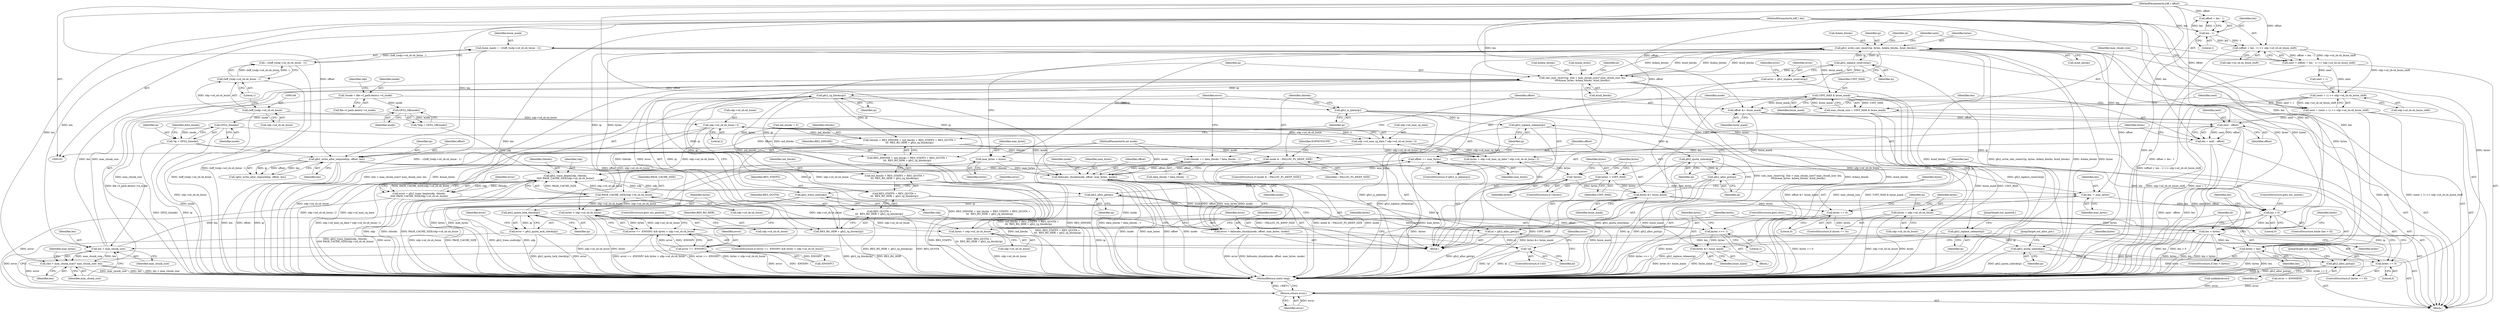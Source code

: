 digraph "0_linux_64dd153c83743af81f20924c6343652d731eeecb_2@API" {
"1000293" [label="(Call,gfs2_write_calc_reserv(ip, bytes, &data_blocks, &ind_blocks))"];
"1000309" [label="(Call,gfs2_inplace_reserve(ip))"];
"1000293" [label="(Call,gfs2_write_calc_reserv(ip, bytes, &data_blocks, &ind_blocks))"];
"1000287" [label="(Call,gfs2_quota_lock_check(ip))"];
"1000274" [label="(Call,gfs2_alloc_get(ip))"];
"1000431" [label="(Call,gfs2_alloc_put(ip))"];
"1000429" [label="(Call,gfs2_quota_unlock(ip))"];
"1000427" [label="(Call,gfs2_inplace_release(ip))"];
"1000386" [label="(Call,gfs2_is_jdata(ip))"];
"1000383" [label="(Call,gfs2_rg_blocks(ip))"];
"1000350" [label="(Call,calc_max_reserv(ip, (len > max_chunk_size)? max_chunk_size: len,\n\t\t\t\t&max_bytes, &data_blocks, &ind_blocks))"];
"1000353" [label="(Call,len > max_chunk_size)"];
"1000266" [label="(Call,len < bytes)"];
"1000261" [label="(Call,len > 0)"];
"1000421" [label="(Call,len -= max_bytes)"];
"1000411" [label="(Call,fallocate_chunk(inode, offset, max_bytes, mode))"];
"1000125" [label="(Call,GFS2_I(inode))"];
"1000120" [label="(Call,GFS2_SB(inode))"];
"1000108" [label="(Call,*inode = file->f_path.dentry->d_inode)"];
"1000424" [label="(Call,offset += max_bytes)"];
"1000104" [label="(MethodParameterIn,loff_t offset)"];
"1000255" [label="(Call,gfs2_write_alloc_required(ip, offset, len))"];
"1000123" [label="(Call,*ip = GFS2_I(inode))"];
"1000196" [label="(Call,next - offset)"];
"1000173" [label="(Call,next = (next + 1) << sdp->sd_sb.sb_bsize_shift)"];
"1000175" [label="(Call,(next + 1) << sdp->sd_sb.sb_bsize_shift)"];
"1000154" [label="(Call,next = (offset + len - 1) >> sdp->sd_sb.sb_bsize_shift)"];
"1000156" [label="(Call,(offset + len - 1) >> sdp->sd_sb.sb_bsize_shift)"];
"1000159" [label="(Call,len - 1)"];
"1000105" [label="(MethodParameterIn,loff_t len)"];
"1000191" [label="(Call,offset &= bsize_mask)"];
"1000170" [label="(Call,UINT_MAX & bsize_mask)"];
"1000141" [label="(Call,bsize_mask = ~((loff_t)sdp->sd_sb.sb_bsize - 1))"];
"1000143" [label="(Call,~((loff_t)sdp->sd_sb.sb_bsize - 1))"];
"1000144" [label="(Call,(loff_t)sdp->sd_sb.sb_bsize - 1)"];
"1000145" [label="(Call,(loff_t)sdp->sd_sb.sb_bsize)"];
"1000194" [label="(Call,len = next - offset)"];
"1000347" [label="(Call,max_bytes = bytes)"];
"1000185" [label="(Call,mode & ~FALLOC_FL_KEEP_SIZE)"];
"1000103" [label="(MethodParameterIn,int mode)"];
"1000222" [label="(Call,bytes == 0)"];
"1000218" [label="(Call,bytes &= bsize_mask)"];
"1000215" [label="(Call,bytes = UINT_MAX)"];
"1000213" [label="(Call,!bytes)"];
"1000199" [label="(Call,bytes = sdp->sd_max_rg_data * sdp->sd_sb.sb_bsize / 2)"];
"1000201" [label="(Call,sdp->sd_max_rg_data * sdp->sd_sb.sb_bsize / 2)"];
"1000205" [label="(Call,sdp->sd_sb.sb_bsize / 2)"];
"1000225" [label="(Call,bytes = sdp->sd_sb.sb_bsize)"];
"1000168" [label="(Call,max_chunk_size = UINT_MAX & bsize_mask)"];
"1000338" [label="(Call,bytes = sdp->sd_sb.sb_bsize)"];
"1000399" [label="(Call,PAGE_CACHE_SIZE/sdp->sd_sb.sb_bsize)"];
"1000320" [label="(Call,bytes > sdp->sd_sb.sb_bsize)"];
"1000335" [label="(Call,bytes == 0)"];
"1000331" [label="(Call,bytes &= bsize_mask)"];
"1000328" [label="(Call,bytes >>= 1)"];
"1000269" [label="(Call,bytes = len)"];
"1000307" [label="(Call,error = gfs2_inplace_reserve(ip))"];
"1000316" [label="(Call,error == -ENOSPC)"];
"1000315" [label="(Call,error == -ENOSPC && bytes > sdp->sd_sb.sb_bsize)"];
"1000455" [label="(Return,return error;)"];
"1000371" [label="(Call,rblocks = RES_DINODE + ind_blocks + RES_STATFS + RES_QUOTA +\n\t\t\t  RES_RG_HDR + gfs2_rg_blocks(ip))"];
"1000388" [label="(Call,rblocks += data_blocks ? data_blocks : 1)"];
"1000396" [label="(Call,gfs2_trans_begin(sdp, rblocks,\n\t\t\t\t\t PAGE_CACHE_SIZE/sdp->sd_sb.sb_bsize))"];
"1000394" [label="(Call,error = gfs2_trans_begin(sdp, rblocks,\n\t\t\t\t\t PAGE_CACHE_SIZE/sdp->sd_sb.sb_bsize))"];
"1000416" [label="(Call,gfs2_trans_end(sdp))"];
"1000373" [label="(Call,RES_DINODE + ind_blocks + RES_STATFS + RES_QUOTA +\n\t\t\t  RES_RG_HDR + gfs2_rg_blocks(ip))"];
"1000375" [label="(Call,ind_blocks + RES_STATFS + RES_QUOTA +\n\t\t\t  RES_RG_HDR + gfs2_rg_blocks(ip))"];
"1000377" [label="(Call,RES_STATFS + RES_QUOTA +\n\t\t\t  RES_RG_HDR + gfs2_rg_blocks(ip))"];
"1000379" [label="(Call,RES_QUOTA +\n\t\t\t  RES_RG_HDR + gfs2_rg_blocks(ip))"];
"1000381" [label="(Call,RES_RG_HDR + gfs2_rg_blocks(ip))"];
"1000272" [label="(Call,al = gfs2_alloc_get(ip))"];
"1000277" [label="(Call,!al)"];
"1000285" [label="(Call,error = gfs2_quota_lock_check(ip))"];
"1000441" [label="(Call,gfs2_alloc_put(ip))"];
"1000435" [label="(Call,gfs2_inplace_release(ip))"];
"1000438" [label="(Call,gfs2_quota_unlock(ip))"];
"1000409" [label="(Call,error = fallocate_chunk(inode, offset, max_bytes, mode))"];
"1000352" [label="(Call,(len > max_chunk_size)? max_chunk_size: len)"];
"1000175" [label="(Call,(next + 1) << sdp->sd_sb.sb_bsize_shift)"];
"1000429" [label="(Call,gfs2_quota_unlock(ip))"];
"1000440" [label="(JumpTarget,out_alloc_put:)"];
"1000412" [label="(Identifier,inode)"];
"1000347" [label="(Call,max_bytes = bytes)"];
"1000390" [label="(Call,data_blocks ? data_blocks : 1)"];
"1000437" [label="(JumpTarget,out_qunlock:)"];
"1000349" [label="(Identifier,bytes)"];
"1000194" [label="(Call,len = next - offset)"];
"1000124" [label="(Identifier,ip)"];
"1000414" [label="(Identifier,max_bytes)"];
"1000413" [label="(Identifier,offset)"];
"1000145" [label="(Call,(loff_t)sdp->sd_sb.sb_bsize)"];
"1000419" [label="(Identifier,error)"];
"1000338" [label="(Call,bytes = sdp->sd_sb.sb_bsize)"];
"1000206" [label="(Call,sdp->sd_sb.sb_bsize)"];
"1000290" [label="(Identifier,error)"];
"1000435" [label="(Call,gfs2_inplace_release(ip))"];
"1000264" [label="(Block,)"];
"1000410" [label="(Identifier,error)"];
"1000198" [label="(Identifier,offset)"];
"1000155" [label="(Identifier,next)"];
"1000332" [label="(Identifier,bytes)"];
"1000417" [label="(Identifier,sdp)"];
"1000159" [label="(Call,len - 1)"];
"1000295" [label="(Identifier,bytes)"];
"1000357" [label="(Identifier,len)"];
"1000388" [label="(Call,rblocks += data_blocks ? data_blocks : 1)"];
"1000223" [label="(Identifier,bytes)"];
"1000354" [label="(Identifier,len)"];
"1000215" [label="(Call,bytes = UINT_MAX)"];
"1000423" [label="(Identifier,max_bytes)"];
"1000442" [label="(Identifier,ip)"];
"1000310" [label="(Identifier,ip)"];
"1000250" [label="(Call,unlikely(error))"];
"1000169" [label="(Identifier,max_chunk_size)"];
"1000433" [label="(ControlStructure,goto out_unlock;)"];
"1000271" [label="(Identifier,len)"];
"1000351" [label="(Identifier,ip)"];
"1000309" [label="(Call,gfs2_inplace_reserve(ip))"];
"1000105" [label="(MethodParameterIn,loff_t len)"];
"1000336" [label="(Identifier,bytes)"];
"1000286" [label="(Identifier,error)"];
"1000335" [label="(Call,bytes == 0)"];
"1000221" [label="(ControlStructure,if (bytes == 0))"];
"1000296" [label="(Call,&data_blocks)"];
"1000222" [label="(Call,bytes == 0)"];
"1000345" [label="(ControlStructure,goto retry;)"];
"1000176" [label="(Call,next + 1)"];
"1000268" [label="(Identifier,bytes)"];
"1000383" [label="(Call,gfs2_rg_blocks(ip))"];
"1000407" [label="(Identifier,error)"];
"1000353" [label="(Call,len > max_chunk_size)"];
"1000400" [label="(Identifier,PAGE_CACHE_SIZE)"];
"1000109" [label="(Identifier,inode)"];
"1000217" [label="(Identifier,UINT_MAX)"];
"1000339" [label="(Identifier,bytes)"];
"1000329" [label="(Identifier,bytes)"];
"1000430" [label="(Identifier,ip)"];
"1000118" [label="(Call,*sdp = GFS2_SB(inode))"];
"1000314" [label="(ControlStructure,if (error == -ENOSPC && bytes > sdp->sd_sb.sb_bsize))"];
"1000184" [label="(ControlStructure,if (mode & ~FALLOC_FL_KEEP_SIZE))"];
"1000205" [label="(Call,sdp->sd_sb.sb_bsize / 2)"];
"1000330" [label="(Literal,1)"];
"1000425" [label="(Identifier,offset)"];
"1000211" [label="(Literal,2)"];
"1000187" [label="(Identifier,~FALLOC_FL_KEEP_SIZE)"];
"1000378" [label="(Identifier,RES_STATFS)"];
"1000143" [label="(Call,~((loff_t)sdp->sd_sb.sb_bsize - 1))"];
"1000142" [label="(Identifier,bsize_mask)"];
"1000278" [label="(Identifier,al)"];
"1000126" [label="(Identifier,inode)"];
"1000120" [label="(Call,GFS2_SB(inode))"];
"1000397" [label="(Identifier,sdp)"];
"1000355" [label="(Identifier,max_chunk_size)"];
"1000213" [label="(Call,!bytes)"];
"1000427" [label="(Call,gfs2_inplace_release(ip))"];
"1000399" [label="(Call,PAGE_CACHE_SIZE/sdp->sd_sb.sb_bsize)"];
"1000192" [label="(Identifier,offset)"];
"1000214" [label="(Identifier,bytes)"];
"1000328" [label="(Call,bytes >>= 1)"];
"1000382" [label="(Identifier,RES_RG_HDR)"];
"1000307" [label="(Call,error = gfs2_inplace_reserve(ip))"];
"1000389" [label="(Identifier,rblocks)"];
"1000298" [label="(Call,&ind_blocks)"];
"1000119" [label="(Identifier,sdp)"];
"1000254" [label="(Call,!gfs2_write_alloc_required(ip, offset, len))"];
"1000103" [label="(MethodParameterIn,int mode)"];
"1000255" [label="(Call,gfs2_write_alloc_required(ip, offset, len))"];
"1000294" [label="(Identifier,ip)"];
"1000409" [label="(Call,error = fallocate_chunk(inode, offset, max_bytes, mode))"];
"1000334" [label="(ControlStructure,if (bytes == 0))"];
"1000195" [label="(Identifier,len)"];
"1000348" [label="(Identifier,max_bytes)"];
"1000317" [label="(Identifier,error)"];
"1000262" [label="(Identifier,len)"];
"1000327" [label="(Block,)"];
"1000267" [label="(Identifier,len)"];
"1000438" [label="(Call,gfs2_quota_unlock(ip))"];
"1000110" [label="(Call,file->f_path.dentry->d_inode)"];
"1000360" [label="(Call,&data_blocks)"];
"1000362" [label="(Call,&ind_blocks)"];
"1000123" [label="(Call,*ip = GFS2_I(inode))"];
"1000377" [label="(Call,RES_STATFS + RES_QUOTA +\n\t\t\t  RES_RG_HDR + gfs2_rg_blocks(ip))"];
"1000398" [label="(Identifier,rblocks)"];
"1000270" [label="(Identifier,bytes)"];
"1000160" [label="(Identifier,len)"];
"1000272" [label="(Call,al = gfs2_alloc_get(ip))"];
"1000132" [label="(Call,ind_blocks = 0)"];
"1000174" [label="(Identifier,next)"];
"1000385" [label="(ControlStructure,if (gfs2_is_jdata(ip)))"];
"1000375" [label="(Call,ind_blocks + RES_STATFS + RES_QUOTA +\n\t\t\t  RES_RG_HDR + gfs2_rg_blocks(ip))"];
"1000376" [label="(Identifier,ind_blocks)"];
"1000280" [label="(Call,error = -ENOMEM)"];
"1000171" [label="(Identifier,UINT_MAX)"];
"1000411" [label="(Call,fallocate_chunk(inode, offset, max_bytes, mode))"];
"1000394" [label="(Call,error = gfs2_trans_begin(sdp, rblocks,\n\t\t\t\t\t PAGE_CACHE_SIZE/sdp->sd_sb.sb_bsize))"];
"1000219" [label="(Identifier,bytes)"];
"1000261" [label="(Call,len > 0)"];
"1000293" [label="(Call,gfs2_write_calc_reserv(ip, bytes, &data_blocks, &ind_blocks))"];
"1000333" [label="(Identifier,bsize_mask)"];
"1000401" [label="(Call,sdp->sd_sb.sb_bsize)"];
"1000162" [label="(Call,sdp->sd_sb.sb_bsize_shift)"];
"1000260" [label="(ControlStructure,while (len > 0))"];
"1000387" [label="(Identifier,ip)"];
"1000152" [label="(Literal,1)"];
"1000201" [label="(Call,sdp->sd_max_rg_data * sdp->sd_sb.sb_bsize / 2)"];
"1000384" [label="(Identifier,ip)"];
"1000256" [label="(Identifier,ip)"];
"1000141" [label="(Call,bsize_mask = ~((loff_t)sdp->sd_sb.sb_bsize - 1))"];
"1000200" [label="(Identifier,bytes)"];
"1000337" [label="(Literal,0)"];
"1000318" [label="(Call,-ENOSPC)"];
"1000218" [label="(Call,bytes &= bsize_mask)"];
"1000415" [label="(Identifier,mode)"];
"1000443" [label="(JumpTarget,out_unlock:)"];
"1000321" [label="(Identifier,bytes)"];
"1000220" [label="(Identifier,bsize_mask)"];
"1000104" [label="(MethodParameterIn,loff_t offset)"];
"1000322" [label="(Call,sdp->sd_sb.sb_bsize)"];
"1000312" [label="(Identifier,error)"];
"1000173" [label="(Call,next = (next + 1) << sdp->sd_sb.sb_bsize_shift)"];
"1000234" [label="(Identifier,ip)"];
"1000315" [label="(Call,error == -ENOSPC && bytes > sdp->sd_sb.sb_bsize)"];
"1000416" [label="(Call,gfs2_trans_end(sdp))"];
"1000191" [label="(Call,offset &= bsize_mask)"];
"1000224" [label="(Literal,0)"];
"1000168" [label="(Call,max_chunk_size = UINT_MAX & bsize_mask)"];
"1000144" [label="(Call,(loff_t)sdp->sd_sb.sb_bsize - 1)"];
"1000441" [label="(Call,gfs2_alloc_put(ip))"];
"1000426" [label="(Identifier,max_bytes)"];
"1000372" [label="(Identifier,rblocks)"];
"1000193" [label="(Identifier,bsize_mask)"];
"1000287" [label="(Call,gfs2_quota_lock_check(ip))"];
"1000436" [label="(Identifier,ip)"];
"1000185" [label="(Call,mode & ~FALLOC_FL_KEEP_SIZE)"];
"1000216" [label="(Identifier,bytes)"];
"1000179" [label="(Call,sdp->sd_sb.sb_bsize_shift)"];
"1000308" [label="(Identifier,error)"];
"1000263" [label="(Literal,0)"];
"1000380" [label="(Identifier,RES_QUOTA)"];
"1000269" [label="(Call,bytes = len)"];
"1000381" [label="(Call,RES_RG_HDR + gfs2_rg_blocks(ip))"];
"1000358" [label="(Call,&max_bytes)"];
"1000386" [label="(Call,gfs2_is_jdata(ip))"];
"1000197" [label="(Identifier,next)"];
"1000356" [label="(Identifier,max_chunk_size)"];
"1000432" [label="(Identifier,ip)"];
"1000190" [label="(Identifier,EOPNOTSUPP)"];
"1000302" [label="(Identifier,al)"];
"1000374" [label="(Identifier,RES_DINODE)"];
"1000276" [label="(ControlStructure,if (!al))"];
"1000226" [label="(Identifier,bytes)"];
"1000161" [label="(Literal,1)"];
"1000121" [label="(Identifier,inode)"];
"1000373" [label="(Call,RES_DINODE + ind_blocks + RES_STATFS + RES_QUOTA +\n\t\t\t  RES_RG_HDR + gfs2_rg_blocks(ip))"];
"1000281" [label="(Identifier,error)"];
"1000396" [label="(Call,gfs2_trans_begin(sdp, rblocks,\n\t\t\t\t\t PAGE_CACHE_SIZE/sdp->sd_sb.sb_bsize))"];
"1000129" [label="(Identifier,data_blocks)"];
"1000274" [label="(Call,gfs2_alloc_get(ip))"];
"1000170" [label="(Call,UINT_MAX & bsize_mask)"];
"1000428" [label="(Identifier,ip)"];
"1000154" [label="(Call,next = (offset + len - 1) >> sdp->sd_sb.sb_bsize_shift)"];
"1000277" [label="(Call,!al)"];
"1000456" [label="(Identifier,error)"];
"1000316" [label="(Call,error == -ENOSPC)"];
"1000455" [label="(Return,return error;)"];
"1000431" [label="(Call,gfs2_alloc_put(ip))"];
"1000331" [label="(Call,bytes &= bsize_mask)"];
"1000125" [label="(Call,GFS2_I(inode))"];
"1000258" [label="(Identifier,len)"];
"1000439" [label="(Identifier,ip)"];
"1000421" [label="(Call,len -= max_bytes)"];
"1000273" [label="(Identifier,al)"];
"1000371" [label="(Call,rblocks = RES_DINODE + ind_blocks + RES_STATFS + RES_QUOTA +\n\t\t\t  RES_RG_HDR + gfs2_rg_blocks(ip))"];
"1000186" [label="(Identifier,mode)"];
"1000147" [label="(Call,sdp->sd_sb.sb_bsize)"];
"1000172" [label="(Identifier,bsize_mask)"];
"1000202" [label="(Call,sdp->sd_max_rg_data)"];
"1000350" [label="(Call,calc_max_reserv(ip, (len > max_chunk_size)? max_chunk_size: len,\n\t\t\t\t&max_bytes, &data_blocks, &ind_blocks))"];
"1000106" [label="(Block,)"];
"1000457" [label="(MethodReturn,static long)"];
"1000266" [label="(Call,len < bytes)"];
"1000340" [label="(Call,sdp->sd_sb.sb_bsize)"];
"1000212" [label="(ControlStructure,if (!bytes))"];
"1000424" [label="(Call,offset += max_bytes)"];
"1000199" [label="(Call,bytes = sdp->sd_max_rg_data * sdp->sd_sb.sb_bsize / 2)"];
"1000359" [label="(Identifier,max_bytes)"];
"1000108" [label="(Call,*inode = file->f_path.dentry->d_inode)"];
"1000395" [label="(Identifier,error)"];
"1000257" [label="(Identifier,offset)"];
"1000227" [label="(Call,sdp->sd_sb.sb_bsize)"];
"1000379" [label="(Call,RES_QUOTA +\n\t\t\t  RES_RG_HDR + gfs2_rg_blocks(ip))"];
"1000422" [label="(Identifier,len)"];
"1000352" [label="(Call,(len > max_chunk_size)? max_chunk_size: len)"];
"1000346" [label="(ControlStructure,goto out_qunlock;)"];
"1000275" [label="(Identifier,ip)"];
"1000157" [label="(Call,offset + len - 1)"];
"1000285" [label="(Call,error = gfs2_quota_lock_check(ip))"];
"1000366" [label="(Identifier,al)"];
"1000265" [label="(ControlStructure,if (len < bytes))"];
"1000225" [label="(Call,bytes = sdp->sd_sb.sb_bsize)"];
"1000320" [label="(Call,bytes > sdp->sd_sb.sb_bsize)"];
"1000156" [label="(Call,(offset + len - 1) >> sdp->sd_sb.sb_bsize_shift)"];
"1000196" [label="(Call,next - offset)"];
"1000288" [label="(Identifier,ip)"];
"1000293" -> "1000264"  [label="AST: "];
"1000293" -> "1000298"  [label="CFG: "];
"1000294" -> "1000293"  [label="AST: "];
"1000295" -> "1000293"  [label="AST: "];
"1000296" -> "1000293"  [label="AST: "];
"1000298" -> "1000293"  [label="AST: "];
"1000302" -> "1000293"  [label="CFG: "];
"1000293" -> "1000457"  [label="DDG: &ind_blocks"];
"1000293" -> "1000457"  [label="DDG: gfs2_write_calc_reserv(ip, bytes, &data_blocks, &ind_blocks)"];
"1000293" -> "1000457"  [label="DDG: &data_blocks"];
"1000293" -> "1000457"  [label="DDG: bytes"];
"1000293" -> "1000266"  [label="DDG: bytes"];
"1000309" -> "1000293"  [label="DDG: ip"];
"1000287" -> "1000293"  [label="DDG: ip"];
"1000338" -> "1000293"  [label="DDG: bytes"];
"1000335" -> "1000293"  [label="DDG: bytes"];
"1000266" -> "1000293"  [label="DDG: bytes"];
"1000269" -> "1000293"  [label="DDG: bytes"];
"1000350" -> "1000293"  [label="DDG: &data_blocks"];
"1000350" -> "1000293"  [label="DDG: &ind_blocks"];
"1000293" -> "1000309"  [label="DDG: ip"];
"1000293" -> "1000320"  [label="DDG: bytes"];
"1000293" -> "1000328"  [label="DDG: bytes"];
"1000293" -> "1000347"  [label="DDG: bytes"];
"1000293" -> "1000350"  [label="DDG: &data_blocks"];
"1000293" -> "1000350"  [label="DDG: &ind_blocks"];
"1000309" -> "1000307"  [label="AST: "];
"1000309" -> "1000310"  [label="CFG: "];
"1000310" -> "1000309"  [label="AST: "];
"1000307" -> "1000309"  [label="CFG: "];
"1000309" -> "1000307"  [label="DDG: ip"];
"1000309" -> "1000350"  [label="DDG: ip"];
"1000309" -> "1000438"  [label="DDG: ip"];
"1000287" -> "1000285"  [label="AST: "];
"1000287" -> "1000288"  [label="CFG: "];
"1000288" -> "1000287"  [label="AST: "];
"1000285" -> "1000287"  [label="CFG: "];
"1000287" -> "1000285"  [label="DDG: ip"];
"1000274" -> "1000287"  [label="DDG: ip"];
"1000287" -> "1000441"  [label="DDG: ip"];
"1000274" -> "1000272"  [label="AST: "];
"1000274" -> "1000275"  [label="CFG: "];
"1000275" -> "1000274"  [label="AST: "];
"1000272" -> "1000274"  [label="CFG: "];
"1000274" -> "1000457"  [label="DDG: ip"];
"1000274" -> "1000272"  [label="DDG: ip"];
"1000431" -> "1000274"  [label="DDG: ip"];
"1000255" -> "1000274"  [label="DDG: ip"];
"1000431" -> "1000264"  [label="AST: "];
"1000431" -> "1000432"  [label="CFG: "];
"1000432" -> "1000431"  [label="AST: "];
"1000262" -> "1000431"  [label="CFG: "];
"1000431" -> "1000457"  [label="DDG: ip"];
"1000431" -> "1000457"  [label="DDG: gfs2_alloc_put(ip)"];
"1000429" -> "1000431"  [label="DDG: ip"];
"1000429" -> "1000264"  [label="AST: "];
"1000429" -> "1000430"  [label="CFG: "];
"1000430" -> "1000429"  [label="AST: "];
"1000432" -> "1000429"  [label="CFG: "];
"1000429" -> "1000457"  [label="DDG: gfs2_quota_unlock(ip)"];
"1000427" -> "1000429"  [label="DDG: ip"];
"1000427" -> "1000264"  [label="AST: "];
"1000427" -> "1000428"  [label="CFG: "];
"1000428" -> "1000427"  [label="AST: "];
"1000430" -> "1000427"  [label="CFG: "];
"1000427" -> "1000457"  [label="DDG: gfs2_inplace_release(ip)"];
"1000386" -> "1000427"  [label="DDG: ip"];
"1000386" -> "1000385"  [label="AST: "];
"1000386" -> "1000387"  [label="CFG: "];
"1000387" -> "1000386"  [label="AST: "];
"1000389" -> "1000386"  [label="CFG: "];
"1000395" -> "1000386"  [label="CFG: "];
"1000386" -> "1000457"  [label="DDG: gfs2_is_jdata(ip)"];
"1000383" -> "1000386"  [label="DDG: ip"];
"1000386" -> "1000435"  [label="DDG: ip"];
"1000383" -> "1000381"  [label="AST: "];
"1000383" -> "1000384"  [label="CFG: "];
"1000384" -> "1000383"  [label="AST: "];
"1000381" -> "1000383"  [label="CFG: "];
"1000383" -> "1000371"  [label="DDG: ip"];
"1000383" -> "1000373"  [label="DDG: ip"];
"1000383" -> "1000375"  [label="DDG: ip"];
"1000383" -> "1000377"  [label="DDG: ip"];
"1000383" -> "1000379"  [label="DDG: ip"];
"1000383" -> "1000381"  [label="DDG: ip"];
"1000350" -> "1000383"  [label="DDG: ip"];
"1000350" -> "1000264"  [label="AST: "];
"1000350" -> "1000362"  [label="CFG: "];
"1000351" -> "1000350"  [label="AST: "];
"1000352" -> "1000350"  [label="AST: "];
"1000358" -> "1000350"  [label="AST: "];
"1000360" -> "1000350"  [label="AST: "];
"1000362" -> "1000350"  [label="AST: "];
"1000366" -> "1000350"  [label="CFG: "];
"1000350" -> "1000457"  [label="DDG: &max_bytes"];
"1000350" -> "1000457"  [label="DDG: calc_max_reserv(ip, (len > max_chunk_size)? max_chunk_size: len,\n\t\t\t\t&max_bytes, &data_blocks, &ind_blocks)"];
"1000350" -> "1000457"  [label="DDG: &data_blocks"];
"1000350" -> "1000457"  [label="DDG: &ind_blocks"];
"1000350" -> "1000457"  [label="DDG: (len > max_chunk_size)? max_chunk_size: len"];
"1000353" -> "1000350"  [label="DDG: max_chunk_size"];
"1000353" -> "1000350"  [label="DDG: len"];
"1000105" -> "1000350"  [label="DDG: len"];
"1000353" -> "1000352"  [label="AST: "];
"1000353" -> "1000355"  [label="CFG: "];
"1000354" -> "1000353"  [label="AST: "];
"1000355" -> "1000353"  [label="AST: "];
"1000356" -> "1000353"  [label="CFG: "];
"1000357" -> "1000353"  [label="CFG: "];
"1000266" -> "1000353"  [label="DDG: len"];
"1000105" -> "1000353"  [label="DDG: len"];
"1000168" -> "1000353"  [label="DDG: max_chunk_size"];
"1000353" -> "1000352"  [label="DDG: max_chunk_size"];
"1000353" -> "1000352"  [label="DDG: len"];
"1000353" -> "1000421"  [label="DDG: len"];
"1000266" -> "1000265"  [label="AST: "];
"1000266" -> "1000268"  [label="CFG: "];
"1000267" -> "1000266"  [label="AST: "];
"1000268" -> "1000266"  [label="AST: "];
"1000270" -> "1000266"  [label="CFG: "];
"1000273" -> "1000266"  [label="CFG: "];
"1000266" -> "1000457"  [label="DDG: bytes"];
"1000266" -> "1000457"  [label="DDG: len"];
"1000266" -> "1000457"  [label="DDG: len < bytes"];
"1000261" -> "1000266"  [label="DDG: len"];
"1000105" -> "1000266"  [label="DDG: len"];
"1000222" -> "1000266"  [label="DDG: bytes"];
"1000225" -> "1000266"  [label="DDG: bytes"];
"1000266" -> "1000269"  [label="DDG: len"];
"1000261" -> "1000260"  [label="AST: "];
"1000261" -> "1000263"  [label="CFG: "];
"1000262" -> "1000261"  [label="AST: "];
"1000263" -> "1000261"  [label="AST: "];
"1000267" -> "1000261"  [label="CFG: "];
"1000433" -> "1000261"  [label="CFG: "];
"1000261" -> "1000457"  [label="DDG: len"];
"1000261" -> "1000457"  [label="DDG: len > 0"];
"1000421" -> "1000261"  [label="DDG: len"];
"1000255" -> "1000261"  [label="DDG: len"];
"1000105" -> "1000261"  [label="DDG: len"];
"1000421" -> "1000264"  [label="AST: "];
"1000421" -> "1000423"  [label="CFG: "];
"1000422" -> "1000421"  [label="AST: "];
"1000423" -> "1000421"  [label="AST: "];
"1000425" -> "1000421"  [label="CFG: "];
"1000411" -> "1000421"  [label="DDG: max_bytes"];
"1000105" -> "1000421"  [label="DDG: len"];
"1000411" -> "1000409"  [label="AST: "];
"1000411" -> "1000415"  [label="CFG: "];
"1000412" -> "1000411"  [label="AST: "];
"1000413" -> "1000411"  [label="AST: "];
"1000414" -> "1000411"  [label="AST: "];
"1000415" -> "1000411"  [label="AST: "];
"1000409" -> "1000411"  [label="CFG: "];
"1000411" -> "1000457"  [label="DDG: inode"];
"1000411" -> "1000457"  [label="DDG: max_bytes"];
"1000411" -> "1000457"  [label="DDG: offset"];
"1000411" -> "1000457"  [label="DDG: mode"];
"1000411" -> "1000409"  [label="DDG: inode"];
"1000411" -> "1000409"  [label="DDG: offset"];
"1000411" -> "1000409"  [label="DDG: max_bytes"];
"1000411" -> "1000409"  [label="DDG: mode"];
"1000125" -> "1000411"  [label="DDG: inode"];
"1000424" -> "1000411"  [label="DDG: offset"];
"1000255" -> "1000411"  [label="DDG: offset"];
"1000104" -> "1000411"  [label="DDG: offset"];
"1000347" -> "1000411"  [label="DDG: max_bytes"];
"1000185" -> "1000411"  [label="DDG: mode"];
"1000103" -> "1000411"  [label="DDG: mode"];
"1000411" -> "1000424"  [label="DDG: max_bytes"];
"1000411" -> "1000424"  [label="DDG: offset"];
"1000125" -> "1000123"  [label="AST: "];
"1000125" -> "1000126"  [label="CFG: "];
"1000126" -> "1000125"  [label="AST: "];
"1000123" -> "1000125"  [label="CFG: "];
"1000125" -> "1000457"  [label="DDG: inode"];
"1000125" -> "1000123"  [label="DDG: inode"];
"1000120" -> "1000125"  [label="DDG: inode"];
"1000120" -> "1000118"  [label="AST: "];
"1000120" -> "1000121"  [label="CFG: "];
"1000121" -> "1000120"  [label="AST: "];
"1000118" -> "1000120"  [label="CFG: "];
"1000120" -> "1000118"  [label="DDG: inode"];
"1000108" -> "1000120"  [label="DDG: inode"];
"1000108" -> "1000106"  [label="AST: "];
"1000108" -> "1000110"  [label="CFG: "];
"1000109" -> "1000108"  [label="AST: "];
"1000110" -> "1000108"  [label="AST: "];
"1000119" -> "1000108"  [label="CFG: "];
"1000108" -> "1000457"  [label="DDG: file->f_path.dentry->d_inode"];
"1000424" -> "1000264"  [label="AST: "];
"1000424" -> "1000426"  [label="CFG: "];
"1000425" -> "1000424"  [label="AST: "];
"1000426" -> "1000424"  [label="AST: "];
"1000428" -> "1000424"  [label="CFG: "];
"1000424" -> "1000457"  [label="DDG: max_bytes"];
"1000424" -> "1000457"  [label="DDG: offset"];
"1000104" -> "1000424"  [label="DDG: offset"];
"1000104" -> "1000101"  [label="AST: "];
"1000104" -> "1000457"  [label="DDG: offset"];
"1000104" -> "1000156"  [label="DDG: offset"];
"1000104" -> "1000157"  [label="DDG: offset"];
"1000104" -> "1000191"  [label="DDG: offset"];
"1000104" -> "1000196"  [label="DDG: offset"];
"1000104" -> "1000255"  [label="DDG: offset"];
"1000255" -> "1000254"  [label="AST: "];
"1000255" -> "1000258"  [label="CFG: "];
"1000256" -> "1000255"  [label="AST: "];
"1000257" -> "1000255"  [label="AST: "];
"1000258" -> "1000255"  [label="AST: "];
"1000254" -> "1000255"  [label="CFG: "];
"1000255" -> "1000457"  [label="DDG: len"];
"1000255" -> "1000457"  [label="DDG: offset"];
"1000255" -> "1000457"  [label="DDG: ip"];
"1000255" -> "1000254"  [label="DDG: ip"];
"1000255" -> "1000254"  [label="DDG: offset"];
"1000255" -> "1000254"  [label="DDG: len"];
"1000123" -> "1000255"  [label="DDG: ip"];
"1000196" -> "1000255"  [label="DDG: offset"];
"1000194" -> "1000255"  [label="DDG: len"];
"1000105" -> "1000255"  [label="DDG: len"];
"1000123" -> "1000106"  [label="AST: "];
"1000124" -> "1000123"  [label="AST: "];
"1000129" -> "1000123"  [label="CFG: "];
"1000123" -> "1000457"  [label="DDG: GFS2_I(inode)"];
"1000123" -> "1000457"  [label="DDG: ip"];
"1000196" -> "1000194"  [label="AST: "];
"1000196" -> "1000198"  [label="CFG: "];
"1000197" -> "1000196"  [label="AST: "];
"1000198" -> "1000196"  [label="AST: "];
"1000194" -> "1000196"  [label="CFG: "];
"1000196" -> "1000457"  [label="DDG: next"];
"1000196" -> "1000457"  [label="DDG: offset"];
"1000196" -> "1000194"  [label="DDG: next"];
"1000196" -> "1000194"  [label="DDG: offset"];
"1000173" -> "1000196"  [label="DDG: next"];
"1000191" -> "1000196"  [label="DDG: offset"];
"1000173" -> "1000106"  [label="AST: "];
"1000173" -> "1000175"  [label="CFG: "];
"1000174" -> "1000173"  [label="AST: "];
"1000175" -> "1000173"  [label="AST: "];
"1000186" -> "1000173"  [label="CFG: "];
"1000173" -> "1000457"  [label="DDG: next"];
"1000173" -> "1000457"  [label="DDG: (next + 1) << sdp->sd_sb.sb_bsize_shift"];
"1000175" -> "1000173"  [label="DDG: next + 1"];
"1000175" -> "1000173"  [label="DDG: sdp->sd_sb.sb_bsize_shift"];
"1000175" -> "1000179"  [label="CFG: "];
"1000176" -> "1000175"  [label="AST: "];
"1000179" -> "1000175"  [label="AST: "];
"1000175" -> "1000457"  [label="DDG: sdp->sd_sb.sb_bsize_shift"];
"1000175" -> "1000457"  [label="DDG: next + 1"];
"1000154" -> "1000175"  [label="DDG: next"];
"1000156" -> "1000175"  [label="DDG: sdp->sd_sb.sb_bsize_shift"];
"1000154" -> "1000106"  [label="AST: "];
"1000154" -> "1000156"  [label="CFG: "];
"1000155" -> "1000154"  [label="AST: "];
"1000156" -> "1000154"  [label="AST: "];
"1000169" -> "1000154"  [label="CFG: "];
"1000154" -> "1000457"  [label="DDG: (offset + len - 1) >> sdp->sd_sb.sb_bsize_shift"];
"1000156" -> "1000154"  [label="DDG: offset + len - 1"];
"1000156" -> "1000154"  [label="DDG: sdp->sd_sb.sb_bsize_shift"];
"1000154" -> "1000176"  [label="DDG: next"];
"1000156" -> "1000162"  [label="CFG: "];
"1000157" -> "1000156"  [label="AST: "];
"1000162" -> "1000156"  [label="AST: "];
"1000156" -> "1000457"  [label="DDG: offset + len - 1"];
"1000159" -> "1000156"  [label="DDG: len"];
"1000159" -> "1000156"  [label="DDG: 1"];
"1000159" -> "1000157"  [label="AST: "];
"1000159" -> "1000161"  [label="CFG: "];
"1000160" -> "1000159"  [label="AST: "];
"1000161" -> "1000159"  [label="AST: "];
"1000157" -> "1000159"  [label="CFG: "];
"1000159" -> "1000457"  [label="DDG: len"];
"1000159" -> "1000157"  [label="DDG: len"];
"1000159" -> "1000157"  [label="DDG: 1"];
"1000105" -> "1000159"  [label="DDG: len"];
"1000105" -> "1000101"  [label="AST: "];
"1000105" -> "1000457"  [label="DDG: len"];
"1000105" -> "1000194"  [label="DDG: len"];
"1000105" -> "1000269"  [label="DDG: len"];
"1000105" -> "1000352"  [label="DDG: len"];
"1000191" -> "1000106"  [label="AST: "];
"1000191" -> "1000193"  [label="CFG: "];
"1000192" -> "1000191"  [label="AST: "];
"1000193" -> "1000191"  [label="AST: "];
"1000195" -> "1000191"  [label="CFG: "];
"1000191" -> "1000457"  [label="DDG: offset &= bsize_mask"];
"1000170" -> "1000191"  [label="DDG: bsize_mask"];
"1000191" -> "1000218"  [label="DDG: bsize_mask"];
"1000170" -> "1000168"  [label="AST: "];
"1000170" -> "1000172"  [label="CFG: "];
"1000171" -> "1000170"  [label="AST: "];
"1000172" -> "1000170"  [label="AST: "];
"1000168" -> "1000170"  [label="CFG: "];
"1000170" -> "1000457"  [label="DDG: bsize_mask"];
"1000170" -> "1000457"  [label="DDG: UINT_MAX"];
"1000170" -> "1000168"  [label="DDG: UINT_MAX"];
"1000170" -> "1000168"  [label="DDG: bsize_mask"];
"1000141" -> "1000170"  [label="DDG: bsize_mask"];
"1000170" -> "1000215"  [label="DDG: UINT_MAX"];
"1000141" -> "1000106"  [label="AST: "];
"1000141" -> "1000143"  [label="CFG: "];
"1000142" -> "1000141"  [label="AST: "];
"1000143" -> "1000141"  [label="AST: "];
"1000155" -> "1000141"  [label="CFG: "];
"1000141" -> "1000457"  [label="DDG: ~((loff_t)sdp->sd_sb.sb_bsize - 1)"];
"1000143" -> "1000141"  [label="DDG: (loff_t)sdp->sd_sb.sb_bsize - 1"];
"1000143" -> "1000144"  [label="CFG: "];
"1000144" -> "1000143"  [label="AST: "];
"1000143" -> "1000457"  [label="DDG: (loff_t)sdp->sd_sb.sb_bsize - 1"];
"1000144" -> "1000143"  [label="DDG: (loff_t)sdp->sd_sb.sb_bsize"];
"1000144" -> "1000143"  [label="DDG: 1"];
"1000144" -> "1000152"  [label="CFG: "];
"1000145" -> "1000144"  [label="AST: "];
"1000152" -> "1000144"  [label="AST: "];
"1000144" -> "1000457"  [label="DDG: (loff_t)sdp->sd_sb.sb_bsize"];
"1000145" -> "1000144"  [label="DDG: sdp->sd_sb.sb_bsize"];
"1000145" -> "1000147"  [label="CFG: "];
"1000146" -> "1000145"  [label="AST: "];
"1000147" -> "1000145"  [label="AST: "];
"1000152" -> "1000145"  [label="CFG: "];
"1000145" -> "1000457"  [label="DDG: sdp->sd_sb.sb_bsize"];
"1000145" -> "1000205"  [label="DDG: sdp->sd_sb.sb_bsize"];
"1000194" -> "1000106"  [label="AST: "];
"1000195" -> "1000194"  [label="AST: "];
"1000200" -> "1000194"  [label="CFG: "];
"1000194" -> "1000457"  [label="DDG: len"];
"1000194" -> "1000457"  [label="DDG: next - offset"];
"1000347" -> "1000264"  [label="AST: "];
"1000347" -> "1000349"  [label="CFG: "];
"1000348" -> "1000347"  [label="AST: "];
"1000349" -> "1000347"  [label="AST: "];
"1000351" -> "1000347"  [label="CFG: "];
"1000347" -> "1000457"  [label="DDG: bytes"];
"1000347" -> "1000457"  [label="DDG: max_bytes"];
"1000185" -> "1000184"  [label="AST: "];
"1000185" -> "1000187"  [label="CFG: "];
"1000186" -> "1000185"  [label="AST: "];
"1000187" -> "1000185"  [label="AST: "];
"1000190" -> "1000185"  [label="CFG: "];
"1000192" -> "1000185"  [label="CFG: "];
"1000185" -> "1000457"  [label="DDG: mode"];
"1000185" -> "1000457"  [label="DDG: ~FALLOC_FL_KEEP_SIZE"];
"1000185" -> "1000457"  [label="DDG: mode & ~FALLOC_FL_KEEP_SIZE"];
"1000103" -> "1000185"  [label="DDG: mode"];
"1000103" -> "1000101"  [label="AST: "];
"1000103" -> "1000457"  [label="DDG: mode"];
"1000222" -> "1000221"  [label="AST: "];
"1000222" -> "1000224"  [label="CFG: "];
"1000223" -> "1000222"  [label="AST: "];
"1000224" -> "1000222"  [label="AST: "];
"1000226" -> "1000222"  [label="CFG: "];
"1000234" -> "1000222"  [label="CFG: "];
"1000222" -> "1000457"  [label="DDG: bytes"];
"1000222" -> "1000457"  [label="DDG: bytes == 0"];
"1000218" -> "1000222"  [label="DDG: bytes"];
"1000218" -> "1000106"  [label="AST: "];
"1000218" -> "1000220"  [label="CFG: "];
"1000219" -> "1000218"  [label="AST: "];
"1000220" -> "1000218"  [label="AST: "];
"1000223" -> "1000218"  [label="CFG: "];
"1000218" -> "1000457"  [label="DDG: bytes &= bsize_mask"];
"1000218" -> "1000457"  [label="DDG: bsize_mask"];
"1000215" -> "1000218"  [label="DDG: bytes"];
"1000213" -> "1000218"  [label="DDG: bytes"];
"1000218" -> "1000331"  [label="DDG: bsize_mask"];
"1000215" -> "1000212"  [label="AST: "];
"1000215" -> "1000217"  [label="CFG: "];
"1000216" -> "1000215"  [label="AST: "];
"1000217" -> "1000215"  [label="AST: "];
"1000219" -> "1000215"  [label="CFG: "];
"1000215" -> "1000457"  [label="DDG: UINT_MAX"];
"1000213" -> "1000212"  [label="AST: "];
"1000213" -> "1000214"  [label="CFG: "];
"1000214" -> "1000213"  [label="AST: "];
"1000216" -> "1000213"  [label="CFG: "];
"1000219" -> "1000213"  [label="CFG: "];
"1000213" -> "1000457"  [label="DDG: !bytes"];
"1000199" -> "1000213"  [label="DDG: bytes"];
"1000199" -> "1000106"  [label="AST: "];
"1000199" -> "1000201"  [label="CFG: "];
"1000200" -> "1000199"  [label="AST: "];
"1000201" -> "1000199"  [label="AST: "];
"1000214" -> "1000199"  [label="CFG: "];
"1000199" -> "1000457"  [label="DDG: sdp->sd_max_rg_data * sdp->sd_sb.sb_bsize / 2"];
"1000201" -> "1000199"  [label="DDG: sdp->sd_max_rg_data"];
"1000201" -> "1000199"  [label="DDG: sdp->sd_sb.sb_bsize / 2"];
"1000201" -> "1000205"  [label="CFG: "];
"1000202" -> "1000201"  [label="AST: "];
"1000205" -> "1000201"  [label="AST: "];
"1000201" -> "1000457"  [label="DDG: sdp->sd_sb.sb_bsize / 2"];
"1000201" -> "1000457"  [label="DDG: sdp->sd_max_rg_data"];
"1000205" -> "1000201"  [label="DDG: sdp->sd_sb.sb_bsize"];
"1000205" -> "1000201"  [label="DDG: 2"];
"1000205" -> "1000211"  [label="CFG: "];
"1000206" -> "1000205"  [label="AST: "];
"1000211" -> "1000205"  [label="AST: "];
"1000205" -> "1000457"  [label="DDG: sdp->sd_sb.sb_bsize"];
"1000205" -> "1000225"  [label="DDG: sdp->sd_sb.sb_bsize"];
"1000205" -> "1000320"  [label="DDG: sdp->sd_sb.sb_bsize"];
"1000205" -> "1000338"  [label="DDG: sdp->sd_sb.sb_bsize"];
"1000205" -> "1000399"  [label="DDG: sdp->sd_sb.sb_bsize"];
"1000225" -> "1000221"  [label="AST: "];
"1000225" -> "1000227"  [label="CFG: "];
"1000226" -> "1000225"  [label="AST: "];
"1000227" -> "1000225"  [label="AST: "];
"1000234" -> "1000225"  [label="CFG: "];
"1000225" -> "1000457"  [label="DDG: sdp->sd_sb.sb_bsize"];
"1000225" -> "1000457"  [label="DDG: bytes"];
"1000168" -> "1000106"  [label="AST: "];
"1000169" -> "1000168"  [label="AST: "];
"1000174" -> "1000168"  [label="CFG: "];
"1000168" -> "1000457"  [label="DDG: max_chunk_size"];
"1000168" -> "1000457"  [label="DDG: UINT_MAX & bsize_mask"];
"1000338" -> "1000334"  [label="AST: "];
"1000338" -> "1000340"  [label="CFG: "];
"1000339" -> "1000338"  [label="AST: "];
"1000340" -> "1000338"  [label="AST: "];
"1000345" -> "1000338"  [label="CFG: "];
"1000338" -> "1000457"  [label="DDG: sdp->sd_sb.sb_bsize"];
"1000399" -> "1000338"  [label="DDG: sdp->sd_sb.sb_bsize"];
"1000320" -> "1000338"  [label="DDG: sdp->sd_sb.sb_bsize"];
"1000399" -> "1000396"  [label="AST: "];
"1000399" -> "1000401"  [label="CFG: "];
"1000400" -> "1000399"  [label="AST: "];
"1000401" -> "1000399"  [label="AST: "];
"1000396" -> "1000399"  [label="CFG: "];
"1000399" -> "1000457"  [label="DDG: sdp->sd_sb.sb_bsize"];
"1000399" -> "1000457"  [label="DDG: PAGE_CACHE_SIZE"];
"1000399" -> "1000320"  [label="DDG: sdp->sd_sb.sb_bsize"];
"1000399" -> "1000396"  [label="DDG: PAGE_CACHE_SIZE"];
"1000399" -> "1000396"  [label="DDG: sdp->sd_sb.sb_bsize"];
"1000320" -> "1000399"  [label="DDG: sdp->sd_sb.sb_bsize"];
"1000320" -> "1000315"  [label="AST: "];
"1000320" -> "1000322"  [label="CFG: "];
"1000321" -> "1000320"  [label="AST: "];
"1000322" -> "1000320"  [label="AST: "];
"1000315" -> "1000320"  [label="CFG: "];
"1000320" -> "1000457"  [label="DDG: sdp->sd_sb.sb_bsize"];
"1000320" -> "1000457"  [label="DDG: bytes"];
"1000320" -> "1000315"  [label="DDG: bytes"];
"1000320" -> "1000315"  [label="DDG: sdp->sd_sb.sb_bsize"];
"1000320" -> "1000328"  [label="DDG: bytes"];
"1000335" -> "1000334"  [label="AST: "];
"1000335" -> "1000337"  [label="CFG: "];
"1000336" -> "1000335"  [label="AST: "];
"1000337" -> "1000335"  [label="AST: "];
"1000339" -> "1000335"  [label="CFG: "];
"1000345" -> "1000335"  [label="CFG: "];
"1000335" -> "1000457"  [label="DDG: bytes == 0"];
"1000331" -> "1000335"  [label="DDG: bytes"];
"1000331" -> "1000327"  [label="AST: "];
"1000331" -> "1000333"  [label="CFG: "];
"1000332" -> "1000331"  [label="AST: "];
"1000333" -> "1000331"  [label="AST: "];
"1000336" -> "1000331"  [label="CFG: "];
"1000331" -> "1000457"  [label="DDG: bytes &= bsize_mask"];
"1000331" -> "1000457"  [label="DDG: bsize_mask"];
"1000328" -> "1000331"  [label="DDG: bytes"];
"1000328" -> "1000327"  [label="AST: "];
"1000328" -> "1000330"  [label="CFG: "];
"1000329" -> "1000328"  [label="AST: "];
"1000330" -> "1000328"  [label="AST: "];
"1000332" -> "1000328"  [label="CFG: "];
"1000328" -> "1000457"  [label="DDG: bytes >>= 1"];
"1000269" -> "1000265"  [label="AST: "];
"1000269" -> "1000271"  [label="CFG: "];
"1000270" -> "1000269"  [label="AST: "];
"1000271" -> "1000269"  [label="AST: "];
"1000273" -> "1000269"  [label="CFG: "];
"1000269" -> "1000457"  [label="DDG: bytes"];
"1000269" -> "1000457"  [label="DDG: len"];
"1000307" -> "1000264"  [label="AST: "];
"1000308" -> "1000307"  [label="AST: "];
"1000312" -> "1000307"  [label="CFG: "];
"1000307" -> "1000457"  [label="DDG: gfs2_inplace_reserve(ip)"];
"1000307" -> "1000316"  [label="DDG: error"];
"1000316" -> "1000315"  [label="AST: "];
"1000316" -> "1000318"  [label="CFG: "];
"1000317" -> "1000316"  [label="AST: "];
"1000318" -> "1000316"  [label="AST: "];
"1000321" -> "1000316"  [label="CFG: "];
"1000315" -> "1000316"  [label="CFG: "];
"1000316" -> "1000457"  [label="DDG: -ENOSPC"];
"1000316" -> "1000457"  [label="DDG: error"];
"1000316" -> "1000315"  [label="DDG: error"];
"1000316" -> "1000315"  [label="DDG: -ENOSPC"];
"1000318" -> "1000316"  [label="DDG: ENOSPC"];
"1000316" -> "1000455"  [label="DDG: error"];
"1000315" -> "1000314"  [label="AST: "];
"1000329" -> "1000315"  [label="CFG: "];
"1000346" -> "1000315"  [label="CFG: "];
"1000315" -> "1000457"  [label="DDG: error == -ENOSPC && bytes > sdp->sd_sb.sb_bsize"];
"1000315" -> "1000457"  [label="DDG: error == -ENOSPC"];
"1000315" -> "1000457"  [label="DDG: bytes > sdp->sd_sb.sb_bsize"];
"1000455" -> "1000106"  [label="AST: "];
"1000455" -> "1000456"  [label="CFG: "];
"1000456" -> "1000455"  [label="AST: "];
"1000457" -> "1000455"  [label="CFG: "];
"1000455" -> "1000457"  [label="DDG: <RET>"];
"1000456" -> "1000455"  [label="DDG: error"];
"1000285" -> "1000455"  [label="DDG: error"];
"1000250" -> "1000455"  [label="DDG: error"];
"1000409" -> "1000455"  [label="DDG: error"];
"1000280" -> "1000455"  [label="DDG: error"];
"1000394" -> "1000455"  [label="DDG: error"];
"1000371" -> "1000264"  [label="AST: "];
"1000371" -> "1000373"  [label="CFG: "];
"1000372" -> "1000371"  [label="AST: "];
"1000373" -> "1000371"  [label="AST: "];
"1000387" -> "1000371"  [label="CFG: "];
"1000371" -> "1000457"  [label="DDG: RES_DINODE + ind_blocks + RES_STATFS + RES_QUOTA +\n\t\t\t  RES_RG_HDR + gfs2_rg_blocks(ip)"];
"1000132" -> "1000371"  [label="DDG: ind_blocks"];
"1000371" -> "1000388"  [label="DDG: rblocks"];
"1000371" -> "1000396"  [label="DDG: rblocks"];
"1000388" -> "1000385"  [label="AST: "];
"1000388" -> "1000390"  [label="CFG: "];
"1000389" -> "1000388"  [label="AST: "];
"1000390" -> "1000388"  [label="AST: "];
"1000395" -> "1000388"  [label="CFG: "];
"1000388" -> "1000457"  [label="DDG: data_blocks ? data_blocks : 1"];
"1000388" -> "1000396"  [label="DDG: rblocks"];
"1000396" -> "1000394"  [label="AST: "];
"1000397" -> "1000396"  [label="AST: "];
"1000398" -> "1000396"  [label="AST: "];
"1000394" -> "1000396"  [label="CFG: "];
"1000396" -> "1000457"  [label="DDG: sdp"];
"1000396" -> "1000457"  [label="DDG: rblocks"];
"1000396" -> "1000457"  [label="DDG: PAGE_CACHE_SIZE/sdp->sd_sb.sb_bsize"];
"1000396" -> "1000394"  [label="DDG: sdp"];
"1000396" -> "1000394"  [label="DDG: rblocks"];
"1000396" -> "1000394"  [label="DDG: PAGE_CACHE_SIZE/sdp->sd_sb.sb_bsize"];
"1000416" -> "1000396"  [label="DDG: sdp"];
"1000118" -> "1000396"  [label="DDG: sdp"];
"1000396" -> "1000416"  [label="DDG: sdp"];
"1000394" -> "1000264"  [label="AST: "];
"1000395" -> "1000394"  [label="AST: "];
"1000407" -> "1000394"  [label="CFG: "];
"1000394" -> "1000457"  [label="DDG: gfs2_trans_begin(sdp, rblocks,\n\t\t\t\t\t PAGE_CACHE_SIZE/sdp->sd_sb.sb_bsize)"];
"1000394" -> "1000457"  [label="DDG: error"];
"1000416" -> "1000264"  [label="AST: "];
"1000416" -> "1000417"  [label="CFG: "];
"1000417" -> "1000416"  [label="AST: "];
"1000419" -> "1000416"  [label="CFG: "];
"1000416" -> "1000457"  [label="DDG: gfs2_trans_end(sdp)"];
"1000416" -> "1000457"  [label="DDG: sdp"];
"1000373" -> "1000375"  [label="CFG: "];
"1000374" -> "1000373"  [label="AST: "];
"1000375" -> "1000373"  [label="AST: "];
"1000373" -> "1000457"  [label="DDG: ind_blocks + RES_STATFS + RES_QUOTA +\n\t\t\t  RES_RG_HDR + gfs2_rg_blocks(ip)"];
"1000373" -> "1000457"  [label="DDG: RES_DINODE"];
"1000132" -> "1000373"  [label="DDG: ind_blocks"];
"1000375" -> "1000377"  [label="CFG: "];
"1000376" -> "1000375"  [label="AST: "];
"1000377" -> "1000375"  [label="AST: "];
"1000375" -> "1000457"  [label="DDG: ind_blocks"];
"1000375" -> "1000457"  [label="DDG: RES_STATFS + RES_QUOTA +\n\t\t\t  RES_RG_HDR + gfs2_rg_blocks(ip)"];
"1000132" -> "1000375"  [label="DDG: ind_blocks"];
"1000377" -> "1000379"  [label="CFG: "];
"1000378" -> "1000377"  [label="AST: "];
"1000379" -> "1000377"  [label="AST: "];
"1000377" -> "1000457"  [label="DDG: RES_QUOTA +\n\t\t\t  RES_RG_HDR + gfs2_rg_blocks(ip)"];
"1000377" -> "1000457"  [label="DDG: RES_STATFS"];
"1000379" -> "1000381"  [label="CFG: "];
"1000380" -> "1000379"  [label="AST: "];
"1000381" -> "1000379"  [label="AST: "];
"1000379" -> "1000457"  [label="DDG: RES_QUOTA"];
"1000379" -> "1000457"  [label="DDG: RES_RG_HDR + gfs2_rg_blocks(ip)"];
"1000382" -> "1000381"  [label="AST: "];
"1000381" -> "1000457"  [label="DDG: gfs2_rg_blocks(ip)"];
"1000381" -> "1000457"  [label="DDG: RES_RG_HDR"];
"1000272" -> "1000264"  [label="AST: "];
"1000273" -> "1000272"  [label="AST: "];
"1000278" -> "1000272"  [label="CFG: "];
"1000272" -> "1000457"  [label="DDG: gfs2_alloc_get(ip)"];
"1000272" -> "1000277"  [label="DDG: al"];
"1000277" -> "1000276"  [label="AST: "];
"1000277" -> "1000278"  [label="CFG: "];
"1000278" -> "1000277"  [label="AST: "];
"1000281" -> "1000277"  [label="CFG: "];
"1000286" -> "1000277"  [label="CFG: "];
"1000277" -> "1000457"  [label="DDG: al"];
"1000277" -> "1000457"  [label="DDG: !al"];
"1000285" -> "1000264"  [label="AST: "];
"1000286" -> "1000285"  [label="AST: "];
"1000290" -> "1000285"  [label="CFG: "];
"1000285" -> "1000457"  [label="DDG: error"];
"1000285" -> "1000457"  [label="DDG: gfs2_quota_lock_check(ip)"];
"1000441" -> "1000106"  [label="AST: "];
"1000441" -> "1000442"  [label="CFG: "];
"1000442" -> "1000441"  [label="AST: "];
"1000443" -> "1000441"  [label="CFG: "];
"1000441" -> "1000457"  [label="DDG: ip"];
"1000441" -> "1000457"  [label="DDG: gfs2_alloc_put(ip)"];
"1000438" -> "1000441"  [label="DDG: ip"];
"1000435" -> "1000106"  [label="AST: "];
"1000435" -> "1000436"  [label="CFG: "];
"1000436" -> "1000435"  [label="AST: "];
"1000437" -> "1000435"  [label="CFG: "];
"1000435" -> "1000457"  [label="DDG: gfs2_inplace_release(ip)"];
"1000435" -> "1000438"  [label="DDG: ip"];
"1000438" -> "1000106"  [label="AST: "];
"1000438" -> "1000439"  [label="CFG: "];
"1000439" -> "1000438"  [label="AST: "];
"1000440" -> "1000438"  [label="CFG: "];
"1000438" -> "1000457"  [label="DDG: gfs2_quota_unlock(ip)"];
"1000409" -> "1000264"  [label="AST: "];
"1000410" -> "1000409"  [label="AST: "];
"1000417" -> "1000409"  [label="CFG: "];
"1000409" -> "1000457"  [label="DDG: fallocate_chunk(inode, offset, max_bytes, mode)"];
"1000409" -> "1000457"  [label="DDG: error"];
"1000352" -> "1000356"  [label="CFG: "];
"1000352" -> "1000357"  [label="CFG: "];
"1000356" -> "1000352"  [label="AST: "];
"1000357" -> "1000352"  [label="AST: "];
"1000359" -> "1000352"  [label="CFG: "];
"1000352" -> "1000457"  [label="DDG: max_chunk_size"];
"1000352" -> "1000457"  [label="DDG: len"];
"1000352" -> "1000457"  [label="DDG: len > max_chunk_size"];
}

